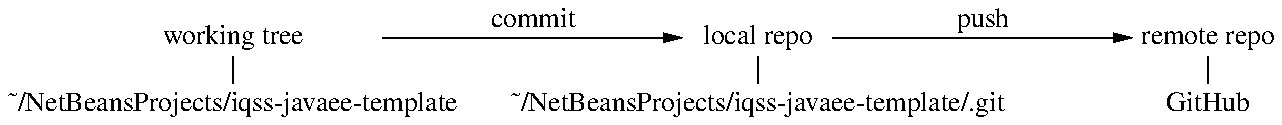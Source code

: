 .PS
box width 1.5 invis "" "" "working tree" "|" "~/NetBeansProjects/iqss-javaee-template";
arrow right 1.5 "commit" above;
box invis "" "" "local repo" "|" "~/NetBeansProjects/iqss-javaee-template/.git";
arrow right 1.5 "push" above;
box invis "" "" "remote repo" "|" "GitHub";
.PE
